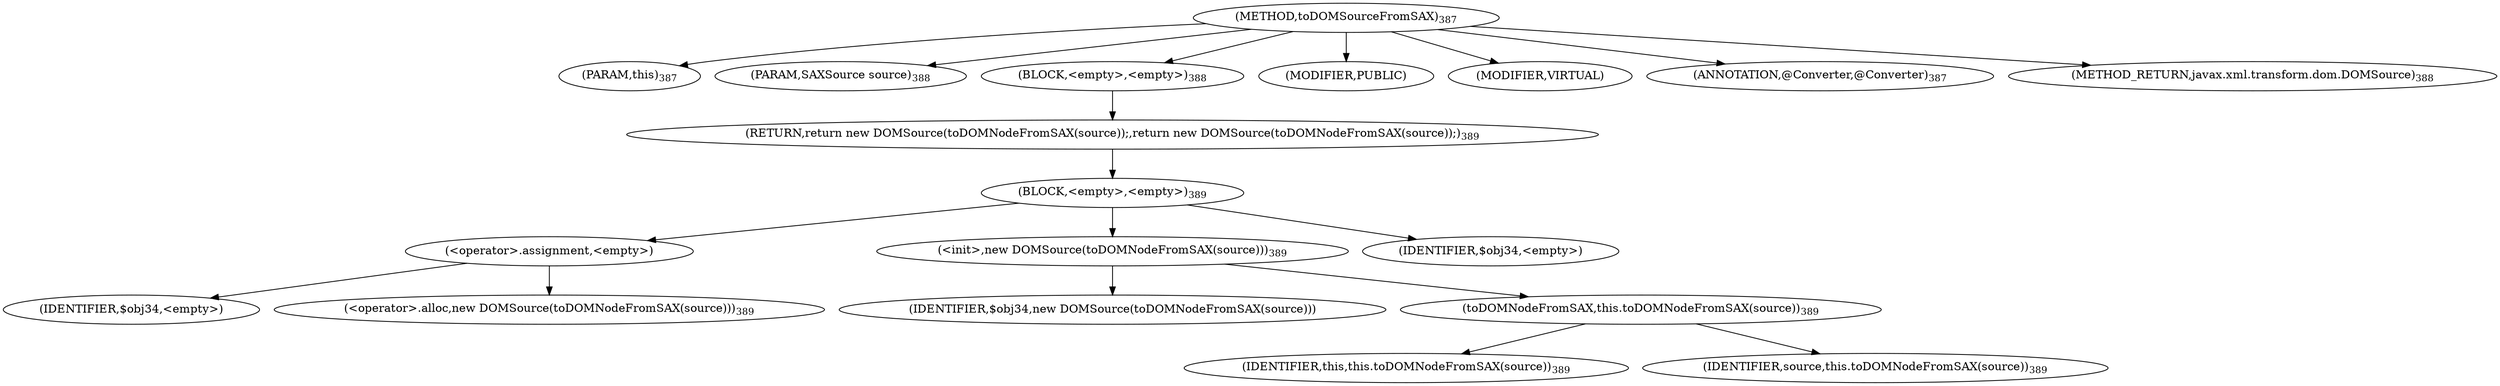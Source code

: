 digraph "toDOMSourceFromSAX" {  
"1041" [label = <(METHOD,toDOMSourceFromSAX)<SUB>387</SUB>> ]
"57" [label = <(PARAM,this)<SUB>387</SUB>> ]
"1042" [label = <(PARAM,SAXSource source)<SUB>388</SUB>> ]
"1043" [label = <(BLOCK,&lt;empty&gt;,&lt;empty&gt;)<SUB>388</SUB>> ]
"1044" [label = <(RETURN,return new DOMSource(toDOMNodeFromSAX(source));,return new DOMSource(toDOMNodeFromSAX(source));)<SUB>389</SUB>> ]
"1045" [label = <(BLOCK,&lt;empty&gt;,&lt;empty&gt;)<SUB>389</SUB>> ]
"1046" [label = <(&lt;operator&gt;.assignment,&lt;empty&gt;)> ]
"1047" [label = <(IDENTIFIER,$obj34,&lt;empty&gt;)> ]
"1048" [label = <(&lt;operator&gt;.alloc,new DOMSource(toDOMNodeFromSAX(source)))<SUB>389</SUB>> ]
"1049" [label = <(&lt;init&gt;,new DOMSource(toDOMNodeFromSAX(source)))<SUB>389</SUB>> ]
"1050" [label = <(IDENTIFIER,$obj34,new DOMSource(toDOMNodeFromSAX(source)))> ]
"1051" [label = <(toDOMNodeFromSAX,this.toDOMNodeFromSAX(source))<SUB>389</SUB>> ]
"56" [label = <(IDENTIFIER,this,this.toDOMNodeFromSAX(source))<SUB>389</SUB>> ]
"1052" [label = <(IDENTIFIER,source,this.toDOMNodeFromSAX(source))<SUB>389</SUB>> ]
"1053" [label = <(IDENTIFIER,$obj34,&lt;empty&gt;)> ]
"1054" [label = <(MODIFIER,PUBLIC)> ]
"1055" [label = <(MODIFIER,VIRTUAL)> ]
"1056" [label = <(ANNOTATION,@Converter,@Converter)<SUB>387</SUB>> ]
"1057" [label = <(METHOD_RETURN,javax.xml.transform.dom.DOMSource)<SUB>388</SUB>> ]
  "1041" -> "57" 
  "1041" -> "1042" 
  "1041" -> "1043" 
  "1041" -> "1054" 
  "1041" -> "1055" 
  "1041" -> "1056" 
  "1041" -> "1057" 
  "1043" -> "1044" 
  "1044" -> "1045" 
  "1045" -> "1046" 
  "1045" -> "1049" 
  "1045" -> "1053" 
  "1046" -> "1047" 
  "1046" -> "1048" 
  "1049" -> "1050" 
  "1049" -> "1051" 
  "1051" -> "56" 
  "1051" -> "1052" 
}
